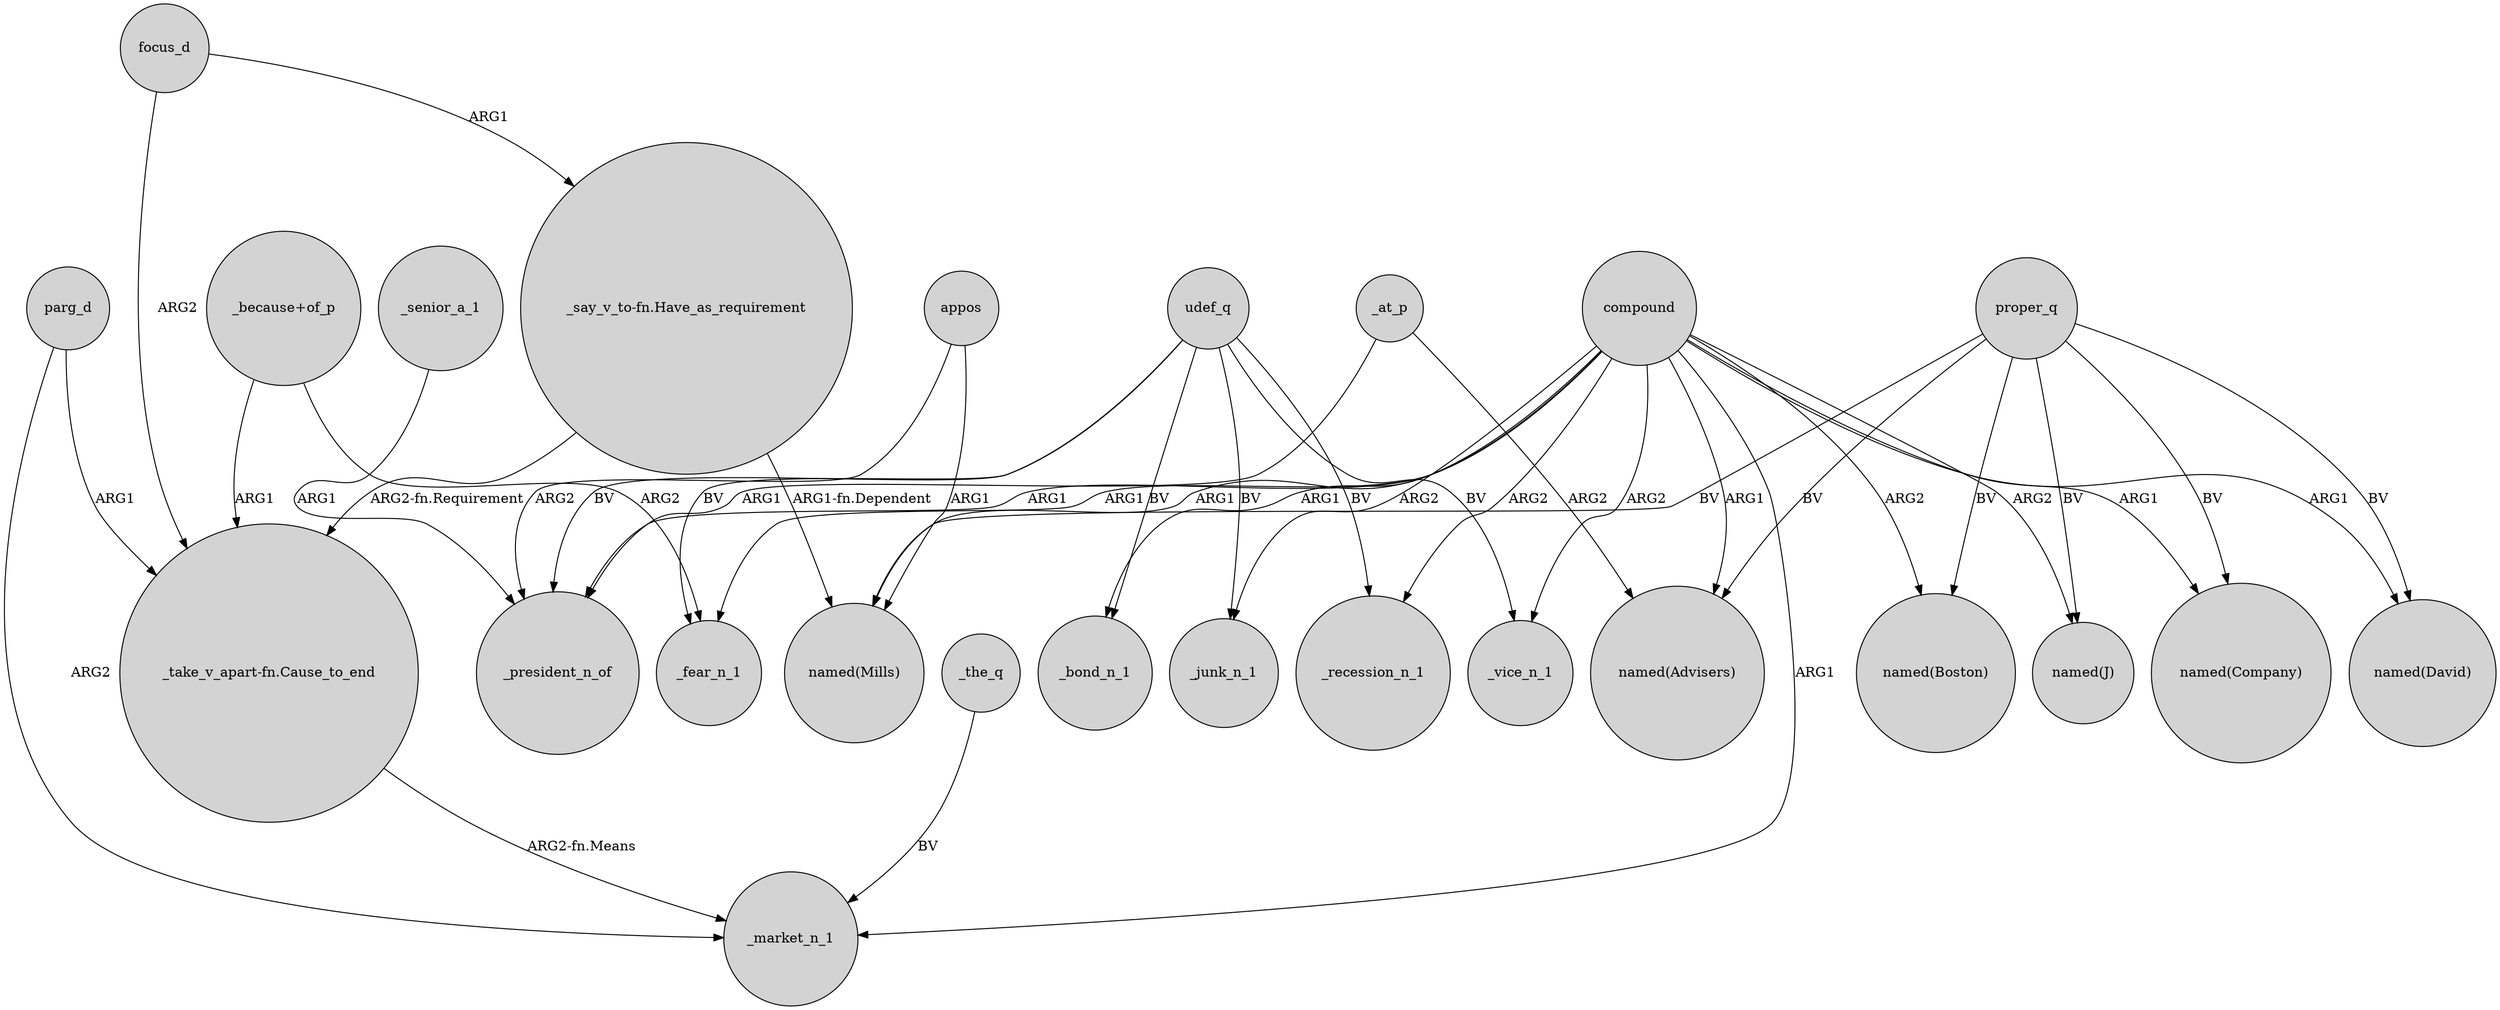 digraph {
	node [shape=circle style=filled]
	proper_q -> "named(Company)" [label=BV]
	appos -> _president_n_of [label=ARG2]
	"_say_v_to-fn.Have_as_requirement" -> "named(Mills)" [label="ARG1-fn.Dependent"]
	udef_q -> _bond_n_1 [label=BV]
	proper_q -> "named(Advisers)" [label=BV]
	compound -> "named(Company)" [label=ARG1]
	compound -> "named(Advisers)" [label=ARG1]
	focus_d -> "_say_v_to-fn.Have_as_requirement" [label=ARG1]
	compound -> _bond_n_1 [label=ARG1]
	proper_q -> "named(Boston)" [label=BV]
	compound -> _junk_n_1 [label=ARG2]
	udef_q -> _recession_n_1 [label=BV]
	focus_d -> "_take_v_apart-fn.Cause_to_end" [label=ARG2]
	compound -> "named(J)" [label=ARG2]
	_the_q -> _market_n_1 [label=BV]
	"_because+of_p" -> _fear_n_1 [label=ARG2]
	compound -> "named(David)" [label=ARG1]
	proper_q -> "named(David)" [label=BV]
	udef_q -> _vice_n_1 [label=BV]
	compound -> _recession_n_1 [label=ARG2]
	"_take_v_apart-fn.Cause_to_end" -> _market_n_1 [label="ARG2-fn.Means"]
	parg_d -> _market_n_1 [label=ARG2]
	"_say_v_to-fn.Have_as_requirement" -> "_take_v_apart-fn.Cause_to_end" [label="ARG2-fn.Requirement"]
	compound -> _fear_n_1 [label=ARG1]
	proper_q -> "named(Mills)" [label=BV]
	parg_d -> "_take_v_apart-fn.Cause_to_end" [label=ARG1]
	compound -> _vice_n_1 [label=ARG2]
	"_because+of_p" -> "_take_v_apart-fn.Cause_to_end" [label=ARG1]
	udef_q -> _junk_n_1 [label=BV]
	appos -> "named(Mills)" [label=ARG1]
	compound -> "named(Mills)" [label=ARG1]
	compound -> _president_n_of [label=ARG1]
	_at_p -> _president_n_of [label=ARG1]
	compound -> _market_n_1 [label=ARG1]
	udef_q -> _president_n_of [label=BV]
	proper_q -> "named(J)" [label=BV]
	udef_q -> _fear_n_1 [label=BV]
	_senior_a_1 -> _president_n_of [label=ARG1]
	_at_p -> "named(Advisers)" [label=ARG2]
	compound -> "named(Boston)" [label=ARG2]
}
